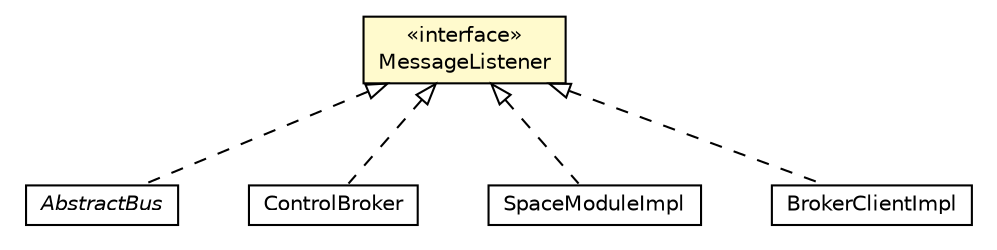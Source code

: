 #!/usr/local/bin/dot
#
# Class diagram 
# Generated by UMLGraph version R5_6-24-gf6e263 (http://www.umlgraph.org/)
#

digraph G {
	edge [fontname="Helvetica",fontsize=10,labelfontname="Helvetica",labelfontsize=10];
	node [fontname="Helvetica",fontsize=10,shape=plaintext];
	nodesep=0.25;
	ranksep=0.5;
	// org.universAAL.middleware.modules.listener.MessageListener
	c5773980 [label=<<table title="org.universAAL.middleware.modules.listener.MessageListener" border="0" cellborder="1" cellspacing="0" cellpadding="2" port="p" bgcolor="lemonChiffon" href="./MessageListener.html">
		<tr><td><table border="0" cellspacing="0" cellpadding="1">
<tr><td align="center" balign="center"> &#171;interface&#187; </td></tr>
<tr><td align="center" balign="center"> MessageListener </td></tr>
		</table></td></tr>
		</table>>, URL="./MessageListener.html", fontname="Helvetica", fontcolor="black", fontsize=10.0];
	// org.universAAL.middleware.bus.model.AbstractBus
	c5773997 [label=<<table title="org.universAAL.middleware.bus.model.AbstractBus" border="0" cellborder="1" cellspacing="0" cellpadding="2" port="p" href="../../bus/model/AbstractBus.html">
		<tr><td><table border="0" cellspacing="0" cellpadding="1">
<tr><td align="center" balign="center"><font face="Helvetica-Oblique"> AbstractBus </font></td></tr>
		</table></td></tr>
		</table>>, URL="../../bus/model/AbstractBus.html", fontname="Helvetica", fontcolor="black", fontsize=10.0];
	// org.universAAL.middleware.brokers.control.ControlBroker
	c5774886 [label=<<table title="org.universAAL.middleware.brokers.control.ControlBroker" border="0" cellborder="1" cellspacing="0" cellpadding="2" port="p" href="../../brokers/control/ControlBroker.html">
		<tr><td><table border="0" cellspacing="0" cellpadding="1">
<tr><td align="center" balign="center"> ControlBroker </td></tr>
		</table></td></tr>
		</table>>, URL="../../brokers/control/ControlBroker.html", fontname="Helvetica", fontcolor="black", fontsize=10.0];
	// org.universAAL.middleware.modules.space.SpaceModuleImpl
	c5774968 [label=<<table title="org.universAAL.middleware.modules.space.SpaceModuleImpl" border="0" cellborder="1" cellspacing="0" cellpadding="2" port="p" href="../space/SpaceModuleImpl.html">
		<tr><td><table border="0" cellspacing="0" cellpadding="1">
<tr><td align="center" balign="center"> SpaceModuleImpl </td></tr>
		</table></td></tr>
		</table>>, URL="../space/SpaceModuleImpl.html", fontname="Helvetica", fontcolor="black", fontsize=10.0];
	// org.universAAL.middleware.broker.client.BrokerClientImpl
	c5776176 [label=<<table title="org.universAAL.middleware.broker.client.BrokerClientImpl" border="0" cellborder="1" cellspacing="0" cellpadding="2" port="p" href="../../broker/client/BrokerClientImpl.html">
		<tr><td><table border="0" cellspacing="0" cellpadding="1">
<tr><td align="center" balign="center"> BrokerClientImpl </td></tr>
		</table></td></tr>
		</table>>, URL="../../broker/client/BrokerClientImpl.html", fontname="Helvetica", fontcolor="black", fontsize=10.0];
	//org.universAAL.middleware.bus.model.AbstractBus implements org.universAAL.middleware.modules.listener.MessageListener
	c5773980:p -> c5773997:p [dir=back,arrowtail=empty,style=dashed];
	//org.universAAL.middleware.brokers.control.ControlBroker implements org.universAAL.middleware.modules.listener.MessageListener
	c5773980:p -> c5774886:p [dir=back,arrowtail=empty,style=dashed];
	//org.universAAL.middleware.modules.space.SpaceModuleImpl implements org.universAAL.middleware.modules.listener.MessageListener
	c5773980:p -> c5774968:p [dir=back,arrowtail=empty,style=dashed];
	//org.universAAL.middleware.broker.client.BrokerClientImpl implements org.universAAL.middleware.modules.listener.MessageListener
	c5773980:p -> c5776176:p [dir=back,arrowtail=empty,style=dashed];
}

